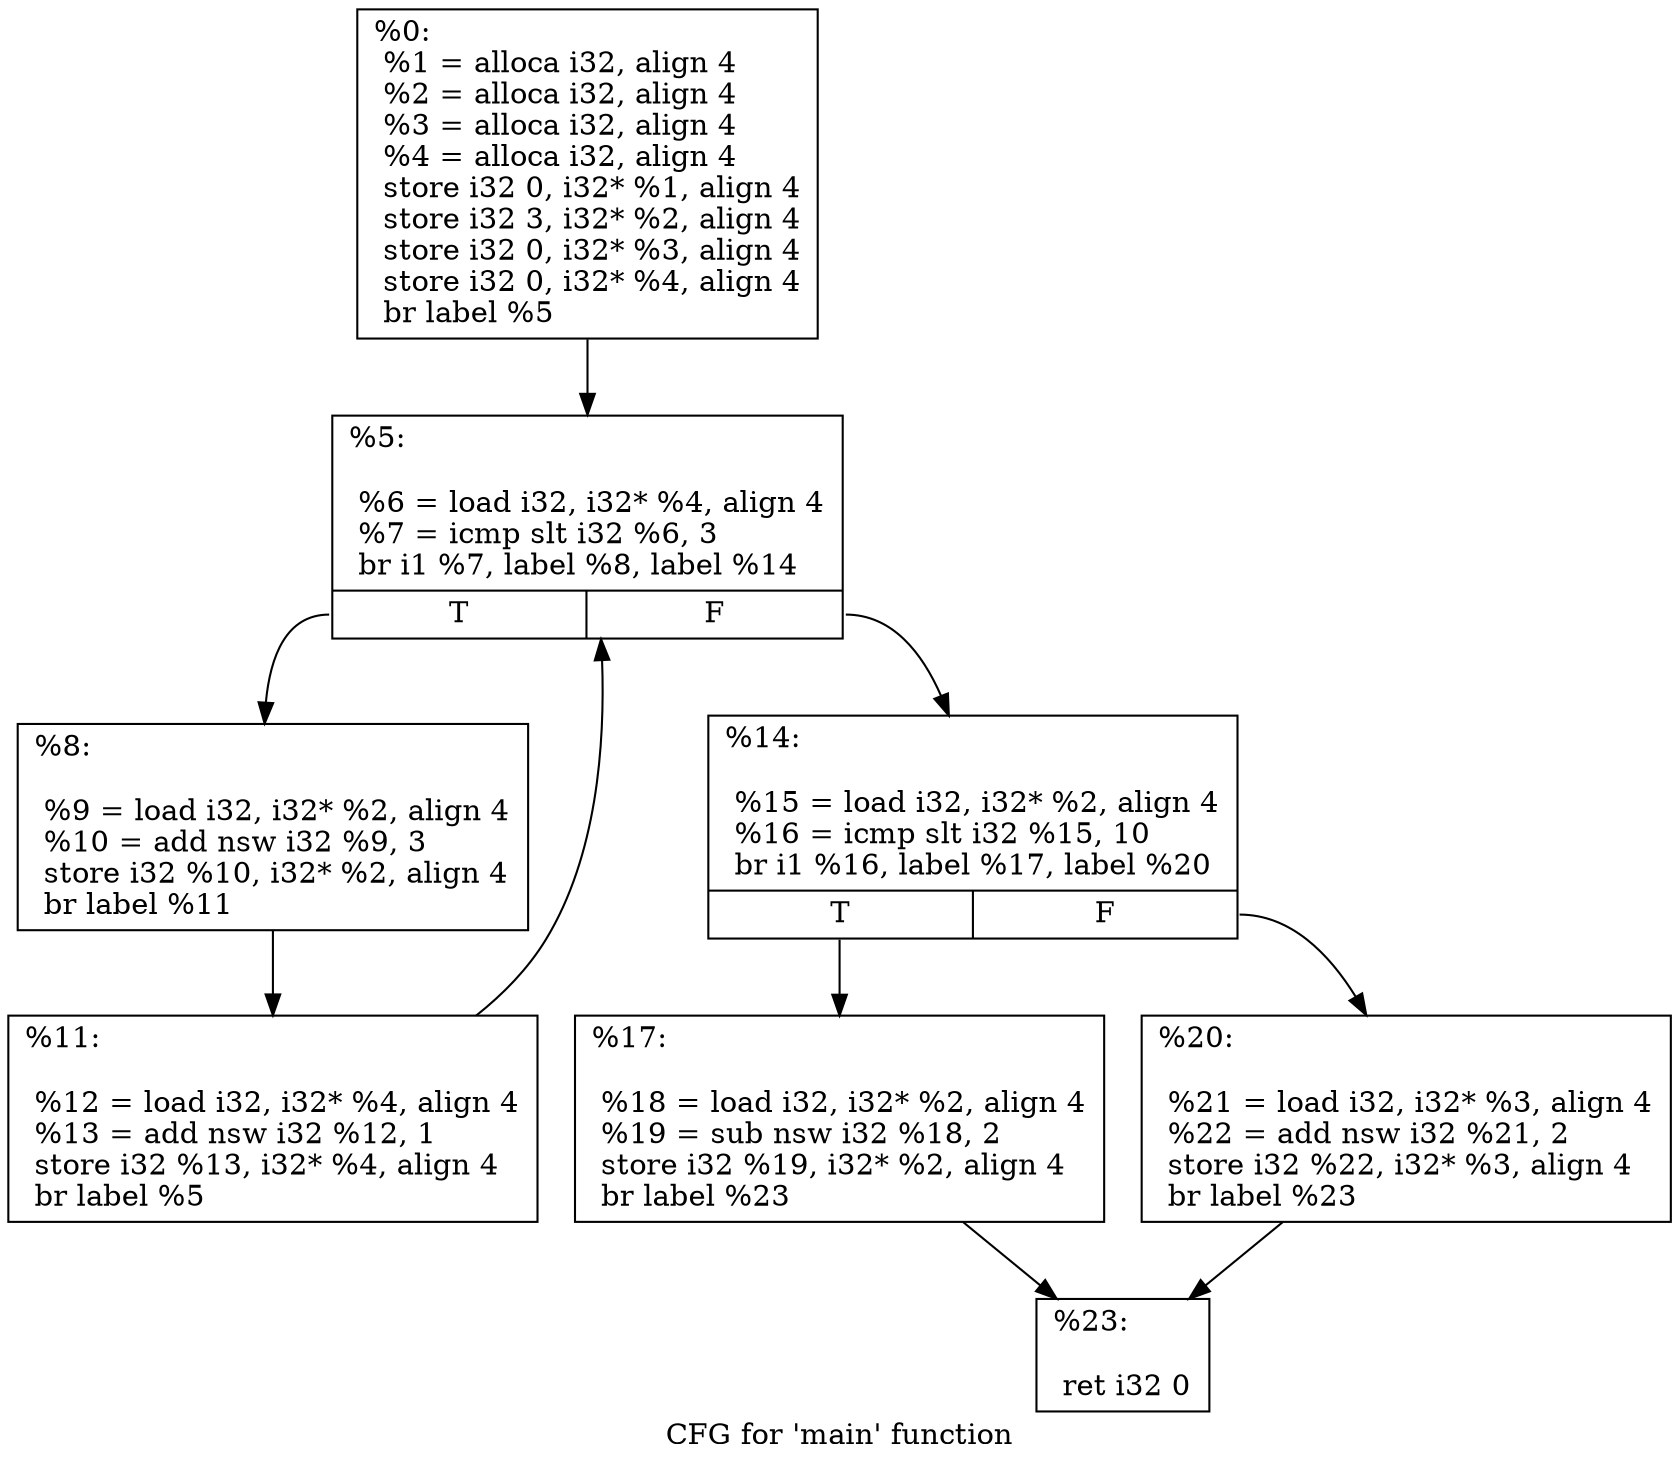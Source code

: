 digraph "CFG for 'main' function" {
	label="CFG for 'main' function";

	Node0x34f68c0 [shape=record,label="{%0:\l  %1 = alloca i32, align 4\l  %2 = alloca i32, align 4\l  %3 = alloca i32, align 4\l  %4 = alloca i32, align 4\l  store i32 0, i32* %1, align 4\l  store i32 3, i32* %2, align 4\l  store i32 0, i32* %3, align 4\l  store i32 0, i32* %4, align 4\l  br label %5\l}"];
	Node0x34f68c0 -> Node0x34f73b0;
	Node0x34f73b0 [shape=record,label="{%5:\l\l  %6 = load i32, i32* %4, align 4\l  %7 = icmp slt i32 %6, 3\l  br i1 %7, label %8, label %14\l|{<s0>T|<s1>F}}"];
	Node0x34f73b0:s0 -> Node0x34f7570;
	Node0x34f73b0:s1 -> Node0x34f75c0;
	Node0x34f7570 [shape=record,label="{%8:\l\l  %9 = load i32, i32* %2, align 4\l  %10 = add nsw i32 %9, 3\l  store i32 %10, i32* %2, align 4\l  br label %11\l}"];
	Node0x34f7570 -> Node0x34f7130;
	Node0x34f7130 [shape=record,label="{%11:\l\l  %12 = load i32, i32* %4, align 4\l  %13 = add nsw i32 %12, 1\l  store i32 %13, i32* %4, align 4\l  br label %5\l}"];
	Node0x34f7130 -> Node0x34f73b0;
	Node0x34f75c0 [shape=record,label="{%14:\l\l  %15 = load i32, i32* %2, align 4\l  %16 = icmp slt i32 %15, 10\l  br i1 %16, label %17, label %20\l|{<s0>T|<s1>F}}"];
	Node0x34f75c0:s0 -> Node0x34f76e0;
	Node0x34f75c0:s1 -> Node0x34f7ce0;
	Node0x34f76e0 [shape=record,label="{%17:\l\l  %18 = load i32, i32* %2, align 4\l  %19 = sub nsw i32 %18, 2\l  store i32 %19, i32* %2, align 4\l  br label %23\l}"];
	Node0x34f76e0 -> Node0x34f7f40;
	Node0x34f7ce0 [shape=record,label="{%20:\l\l  %21 = load i32, i32* %3, align 4\l  %22 = add nsw i32 %21, 2\l  store i32 %22, i32* %3, align 4\l  br label %23\l}"];
	Node0x34f7ce0 -> Node0x34f7f40;
	Node0x34f7f40 [shape=record,label="{%23:\l\l  ret i32 0\l}"];
}
